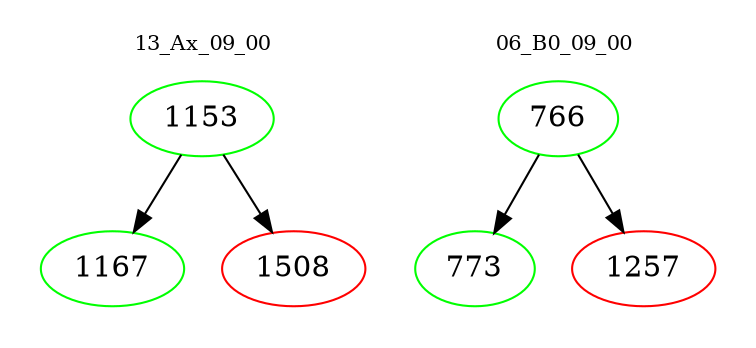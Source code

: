 digraph{
subgraph cluster_0 {
color = white
label = "13_Ax_09_00";
fontsize=10;
T0_1153 [label="1153", color="green"]
T0_1153 -> T0_1167 [color="black"]
T0_1167 [label="1167", color="green"]
T0_1153 -> T0_1508 [color="black"]
T0_1508 [label="1508", color="red"]
}
subgraph cluster_1 {
color = white
label = "06_B0_09_00";
fontsize=10;
T1_766 [label="766", color="green"]
T1_766 -> T1_773 [color="black"]
T1_773 [label="773", color="green"]
T1_766 -> T1_1257 [color="black"]
T1_1257 [label="1257", color="red"]
}
}
